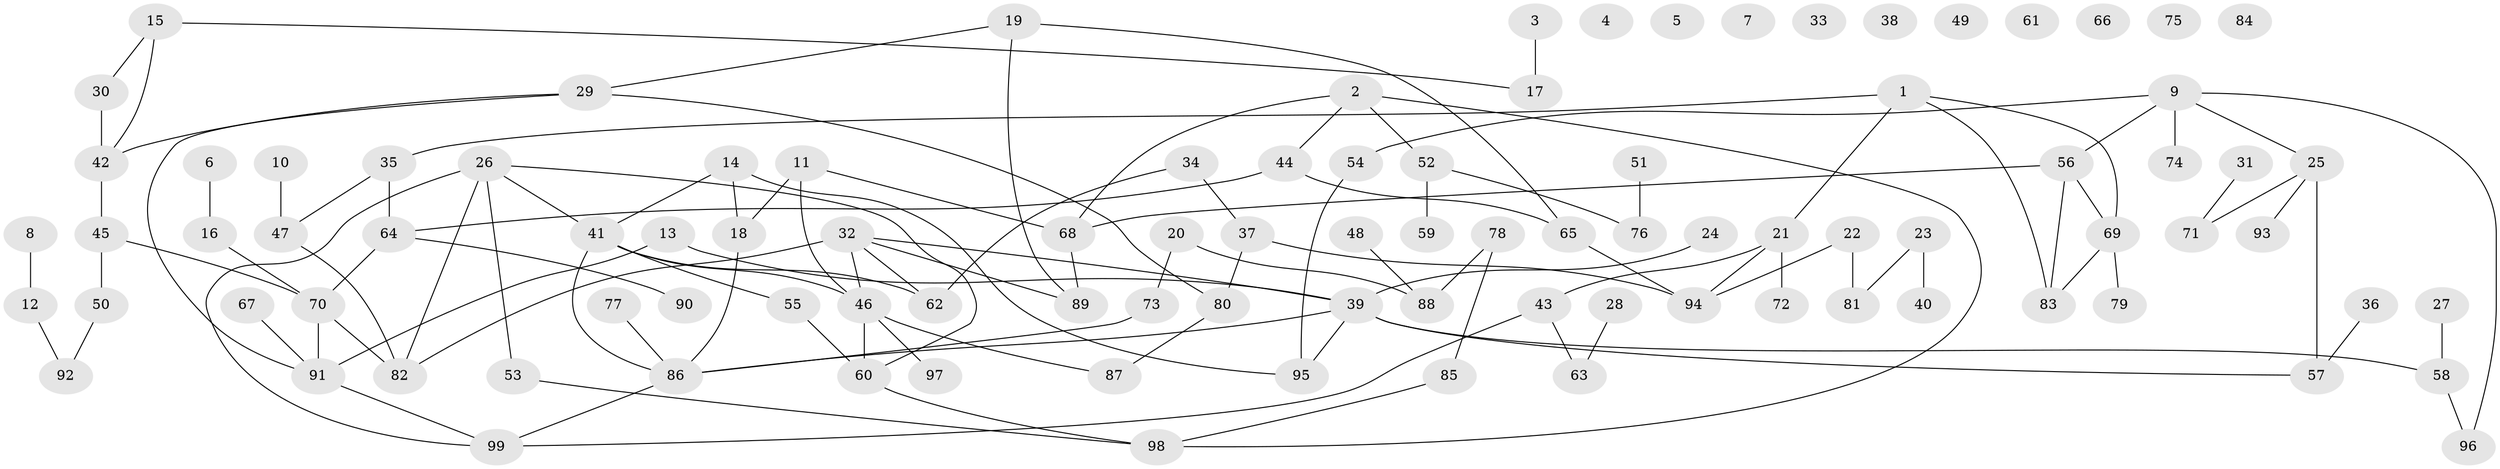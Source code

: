 // Generated by graph-tools (version 1.1) at 2025/00/03/09/25 03:00:42]
// undirected, 99 vertices, 120 edges
graph export_dot {
graph [start="1"]
  node [color=gray90,style=filled];
  1;
  2;
  3;
  4;
  5;
  6;
  7;
  8;
  9;
  10;
  11;
  12;
  13;
  14;
  15;
  16;
  17;
  18;
  19;
  20;
  21;
  22;
  23;
  24;
  25;
  26;
  27;
  28;
  29;
  30;
  31;
  32;
  33;
  34;
  35;
  36;
  37;
  38;
  39;
  40;
  41;
  42;
  43;
  44;
  45;
  46;
  47;
  48;
  49;
  50;
  51;
  52;
  53;
  54;
  55;
  56;
  57;
  58;
  59;
  60;
  61;
  62;
  63;
  64;
  65;
  66;
  67;
  68;
  69;
  70;
  71;
  72;
  73;
  74;
  75;
  76;
  77;
  78;
  79;
  80;
  81;
  82;
  83;
  84;
  85;
  86;
  87;
  88;
  89;
  90;
  91;
  92;
  93;
  94;
  95;
  96;
  97;
  98;
  99;
  1 -- 21;
  1 -- 35;
  1 -- 69;
  1 -- 83;
  2 -- 44;
  2 -- 52;
  2 -- 68;
  2 -- 98;
  3 -- 17;
  6 -- 16;
  8 -- 12;
  9 -- 25;
  9 -- 54;
  9 -- 56;
  9 -- 74;
  9 -- 96;
  10 -- 47;
  11 -- 18;
  11 -- 46;
  11 -- 68;
  12 -- 92;
  13 -- 39;
  13 -- 91;
  14 -- 18;
  14 -- 41;
  14 -- 95;
  15 -- 17;
  15 -- 30;
  15 -- 42;
  16 -- 70;
  18 -- 86;
  19 -- 29;
  19 -- 65;
  19 -- 89;
  20 -- 73;
  20 -- 88;
  21 -- 43;
  21 -- 72;
  21 -- 94;
  22 -- 81;
  22 -- 94;
  23 -- 40;
  23 -- 81;
  24 -- 39;
  25 -- 57;
  25 -- 71;
  25 -- 93;
  26 -- 41;
  26 -- 53;
  26 -- 60;
  26 -- 82;
  26 -- 99;
  27 -- 58;
  28 -- 63;
  29 -- 42;
  29 -- 80;
  29 -- 91;
  30 -- 42;
  31 -- 71;
  32 -- 39;
  32 -- 46;
  32 -- 62;
  32 -- 82;
  32 -- 89;
  34 -- 37;
  34 -- 62;
  35 -- 47;
  35 -- 64;
  36 -- 57;
  37 -- 80;
  37 -- 94;
  39 -- 57;
  39 -- 58;
  39 -- 86;
  39 -- 95;
  41 -- 46;
  41 -- 55;
  41 -- 62;
  41 -- 86;
  42 -- 45;
  43 -- 63;
  43 -- 99;
  44 -- 64;
  44 -- 65;
  45 -- 50;
  45 -- 70;
  46 -- 60;
  46 -- 87;
  46 -- 97;
  47 -- 82;
  48 -- 88;
  50 -- 92;
  51 -- 76;
  52 -- 59;
  52 -- 76;
  53 -- 98;
  54 -- 95;
  55 -- 60;
  56 -- 68;
  56 -- 69;
  56 -- 83;
  58 -- 96;
  60 -- 98;
  64 -- 70;
  64 -- 90;
  65 -- 94;
  67 -- 91;
  68 -- 89;
  69 -- 79;
  69 -- 83;
  70 -- 82;
  70 -- 91;
  73 -- 86;
  77 -- 86;
  78 -- 85;
  78 -- 88;
  80 -- 87;
  85 -- 98;
  86 -- 99;
  91 -- 99;
}
